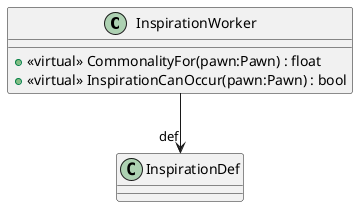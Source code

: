 @startuml
class InspirationWorker {
    + <<virtual>> CommonalityFor(pawn:Pawn) : float
    + <<virtual>> InspirationCanOccur(pawn:Pawn) : bool
}
InspirationWorker --> "def" InspirationDef
@enduml
